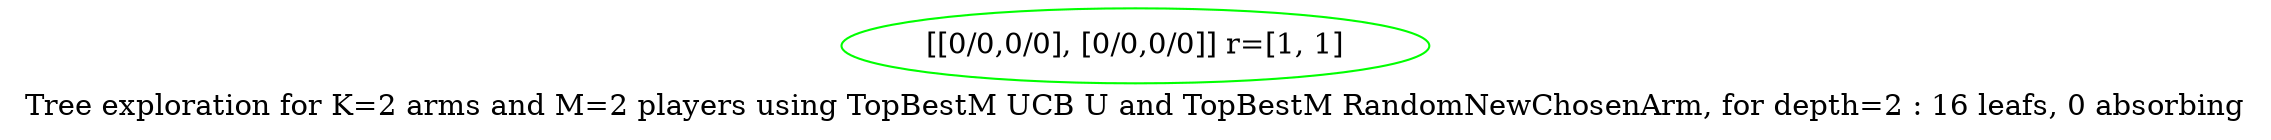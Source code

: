 digraph {
	overlap=false
	label="Tree exploration for K=2 arms and M=2 players using TopBestM UCB U and TopBestM RandomNewChosenArm, for depth=2 : 16 leafs, 0 absorbing"
	0 [label="[[0/0,0/0], [0/0,0/0]] r=[1, 1]" color=green]
}

